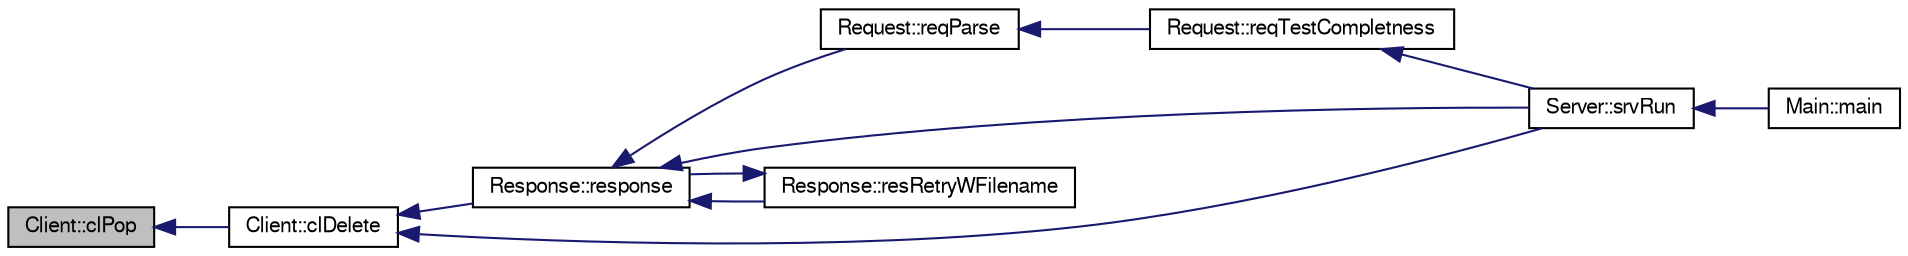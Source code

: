 digraph G
{
  bgcolor="transparent";
  edge [fontname="FreeSans",fontsize="10",labelfontname="FreeSans",labelfontsize="10"];
  node [fontname="FreeSans",fontsize="10",shape=record];
  rankdir=LR;
  Node1 [label="Client::clPop",height=0.2,width=0.4,color="black", fillcolor="grey75", style="filled" fontcolor="black"];
  Node1 -> Node2 [dir=back,color="midnightblue",fontsize="10",style="solid",fontname="FreeSans"];
  Node2 [label="Client::clDelete",height=0.2,width=0.4,color="black",URL="$structClient.html#a5a71e07837642785fc1fa3c906be6641"];
  Node2 -> Node3 [dir=back,color="midnightblue",fontsize="10",style="solid",fontname="FreeSans"];
  Node3 [label="Response::response",height=0.2,width=0.4,color="black",URL="$structResponse.html#a0735f41f650e4a0f3dff85b26aec75e3"];
  Node3 -> Node4 [dir=back,color="midnightblue",fontsize="10",style="solid",fontname="FreeSans"];
  Node4 [label="Request::reqParse",height=0.2,width=0.4,color="black",URL="$structRequest.html#a3cc8f86cef8b75c6fb866bb6a7c32c77"];
  Node4 -> Node5 [dir=back,color="midnightblue",fontsize="10",style="solid",fontname="FreeSans"];
  Node5 [label="Request::reqTestCompletness",height=0.2,width=0.4,color="black",URL="$structRequest.html#ae7c72d7a8e1b2f585445460334f7c210"];
  Node5 -> Node6 [dir=back,color="midnightblue",fontsize="10",style="solid",fontname="FreeSans"];
  Node6 [label="Server::srvRun",height=0.2,width=0.4,color="black",URL="$structServer.html#a5fd020f6b3d0e9126fc1feb039bec404"];
  Node6 -> Node7 [dir=back,color="midnightblue",fontsize="10",style="solid",fontname="FreeSans"];
  Node7 [label="Main::main",height=0.2,width=0.4,color="black",URL="$structMain.html#a3c04138a5bfe5d72780bb7e82a18e627"];
  Node3 -> Node8 [dir=back,color="midnightblue",fontsize="10",style="solid",fontname="FreeSans"];
  Node8 [label="Response::resRetryWFilename",height=0.2,width=0.4,color="black",URL="$structResponse.html#aecb6582874122f9e29074eef8cf2c05b"];
  Node8 -> Node3 [dir=back,color="midnightblue",fontsize="10",style="solid",fontname="FreeSans"];
  Node3 -> Node6 [dir=back,color="midnightblue",fontsize="10",style="solid",fontname="FreeSans"];
  Node2 -> Node6 [dir=back,color="midnightblue",fontsize="10",style="solid",fontname="FreeSans"];
}
